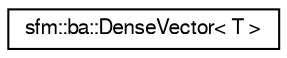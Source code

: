 digraph "Graphical Class Hierarchy"
{
  edge [fontname="FreeSans",fontsize="10",labelfontname="FreeSans",labelfontsize="10"];
  node [fontname="FreeSans",fontsize="10",shape=record];
  rankdir="LR";
  Node0 [label="sfm::ba::DenseVector\< T \>",height=0.2,width=0.4,color="black", fillcolor="white", style="filled",URL="$classsfm_1_1ba_1_1_dense_vector.html"];
}
